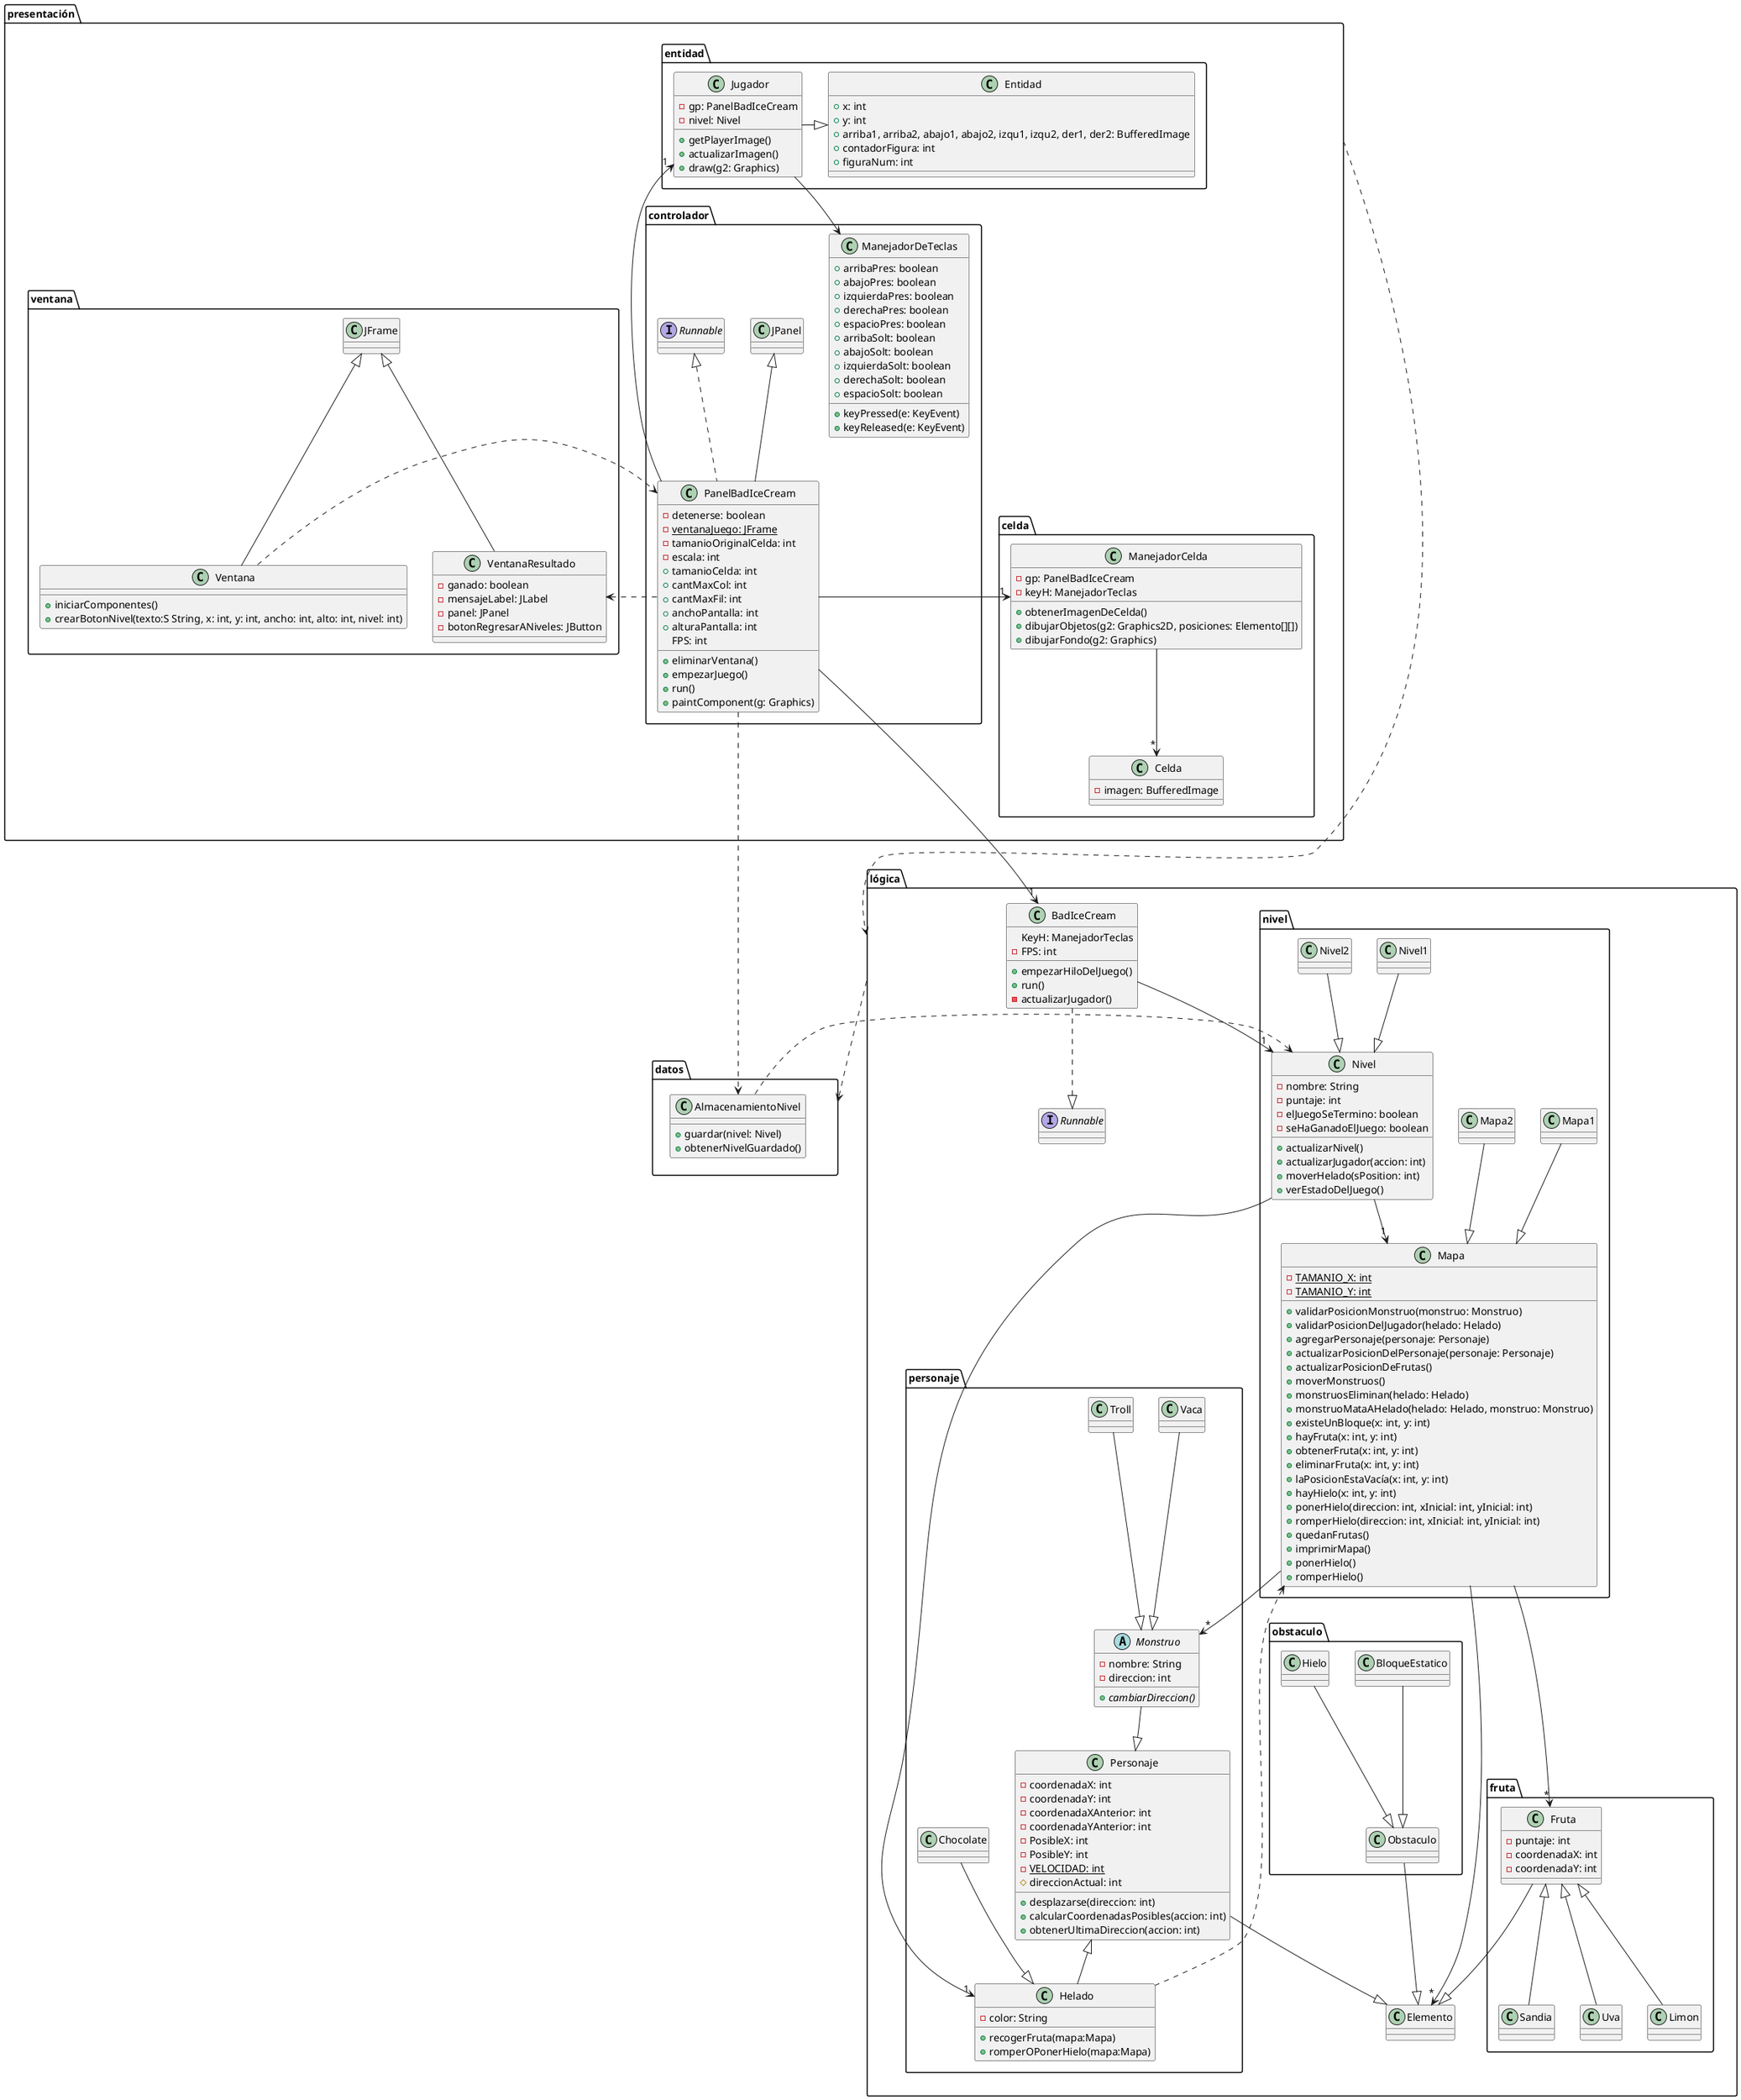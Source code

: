 @startuml
'https://plantuml.com/class-diagram

package lógica {
    class Elemento {}
    package fruta {
        class Fruta {
        - puntaje: int
        - coordenadaX: int
        - coordenadaY: int
        }
        Limon --U|> Fruta
        Sandia --U|> Fruta
        Uva --U|> Fruta
    }
    class BadIceCream {
                KeyH: ManejadorTeclas
                - FPS: int
                + empezarHiloDelJuego()
                + run()
                - actualizarJugador()

    }
    BadIceCream ..|> Runnable
    Interface Runnable
    package nivel {
        class Nivel {
        - nombre: String
        - puntaje: int
        - elJuegoSeTermino: boolean
        - seHaGanadoElJuego: boolean

        + actualizarNivel()
        + actualizarJugador(accion: int)
        + moverHelado(sPosition: int)
        + verEstadoDelJuego()
        }
        Nivel1 --|> Nivel
        Nivel2 --|> Nivel
        class Mapa {
        - {STATIC} TAMANIO_X: int
        - {STATIC} TAMANIO_Y: int

        + validarPosicionMonstruo(monstruo: Monstruo)
        + validarPosicionDelJugador(helado: Helado)
        + agregarPersonaje(personaje: Personaje)
        + actualizarPosicionDelPersonaje(personaje: Personaje)
        + actualizarPosicionDeFrutas()
        + moverMonstruos()
        + monstruosEliminan(helado: Helado)
        + monstruoMataAHelado(helado: Helado, monstruo: Monstruo)
        + existeUnBloque(x: int, y: int)
        + hayFruta(x: int, y: int)
        + obtenerFruta(x: int, y: int)
        + eliminarFruta(x: int, y: int)
        + laPosicionEstaVacía(x: int, y: int)
        + hayHielo(x: int, y: int)
        + ponerHielo(direccion: int, xInicial: int, yInicial: int)
        + romperHielo(direccion: int, xInicial: int, yInicial: int)
        + quedanFrutas()
        + imprimirMapa()


        + ponerHielo()
        + romperHielo()
        }
        Mapa1 --|> Mapa
        Mapa2 --|> Mapa
    }
    package obstaculo {
        class Obstaculo {
        }
        BloqueEstatico --|> Obstaculo
        Hielo --|> Obstaculo
    }
    package personaje {
        class Personaje {
        - coordenadaX: int
        - coordenadaY: int
        - coordenadaXAnterior: int
        - coordenadaYAnterior: int
        - PosibleX: int
        - PosibleY: int
        - {STATIC} VELOCIDAD: int
        # direccionActual: int

        + desplazarse(direccion: int)
        + calcularCoordenadasPosibles(accion: int)
        + obtenerUltimaDireccion(accion: int)
        }
        Monstruo --|> Personaje
        class Helado extends Personaje {
        - color: String
        + recogerFruta(mapa:Mapa)
        + romperOPonerHielo(mapa:Mapa)
        }
        Chocolate --|> Helado
        abstract class Monstruo {
        - nombre: String
        - direccion: int
        + {abstract} cambiarDireccion()
        }
        Vaca --|> Monstruo
        Troll --|> Monstruo
    }
        Helado ..u> Mapa

}
    Fruta --|> Elemento
    Obstaculo --|> Elemento
    Personaje --|> Elemento
    Nivel --> "1"Mapa
    Nivel --> "1"Helado
    Mapa --> "*" Monstruo
    Mapa --> "*"Fruta
    Mapa --> "*"Elemento

package datos {
    class AlmacenamientoNivel {
    + guardar(nivel: Nivel)
    + obtenerNivelGuardado()
    }
}
AlmacenamientoNivel ..> Nivel
package presentación {
    package celda {
        class Celda {
        - imagen: BufferedImage

        
        }
        class ManejadorCelda {
        - gp: PanelBadIceCream
        - keyH: ManejadorTeclas
        + obtenerImagenDeCelda()
        + dibujarObjetos(g2: Graphics2D, posiciones: Elemento[][])
        + dibujarFondo(g2: Graphics)
        }
    }
    package controlador {
            class ManejadorDeTeclas {
            + arribaPres: boolean
            + abajoPres: boolean
            + izquierdaPres: boolean
            + derechaPres: boolean
            + espacioPres: boolean
            + arribaSolt: boolean
            + abajoSolt: boolean
            + izquierdaSolt: boolean
            + derechaSolt: boolean
            + espacioSolt: boolean
            + keyPressed(e: KeyEvent)
            + keyReleased(e: KeyEvent)
            }
            class PanelBadIceCream extends JPanel implements Runnable {
                - detenerse: boolean
                - {static}ventanaJuego: JFrame
                - tamanioOriginalCelda: int
                - escala: int
                + tamanioCelda: int
                + cantMaxCol: int
                + cantMaxFil: int
                + anchoPantalla: int
                + alturaPantalla: int
                  FPS: int
                + eliminarVentana()
                + empezarJuego()
                + run()
                + paintComponent(g: Graphics)
            }

        PanelBadIceCream -> "1" ManejadorCelda
        PanelBadIceCream....> AlmacenamientoNivel
        }
    package entidad {
        class Entidad {
        + x: int
        + y: int
        + arriba1, arriba2, abajo1, abajo2, izqu1, izqu2, der1, der2: BufferedImage
        + contadorFigura: int
        + figuraNum: int
        }
        class Jugador {
        - gp: PanelBadIceCream
        - nivel: Nivel
        + getPlayerImage()
        + actualizarImagen()
        + draw(g2: Graphics)
        }
        Jugador -|> Entidad

    }
    package ventana {
        class VentanaResultado {
        - ganado: boolean
        - mensajeLabel: JLabel
        - panel: JPanel
        - botonRegresarANiveles: JButton
        }
        class Ventana {
        + iniciarComponentes()
        + crearBotonNivel(texto:S String, x: int, y: int, ancho: int, alto: int, nivel: int)

        }
        VentanaResultado --U|> JFrame
        Ventana --U|> JFrame
    }
    PanelBadIceCream --> "1" BadIceCream
    PanelBadIceCream --U> "1" Jugador
    VentanaResultado <..U PanelBadIceCream

    Ventana .>PanelBadIceCream
    Jugador --> ManejadorDeTeclas

}
ManejadorCelda --> "*"Celda
lógica ..> datos
presentación ..> lógica
    BadIceCream --> "1" Nivel

@enduml